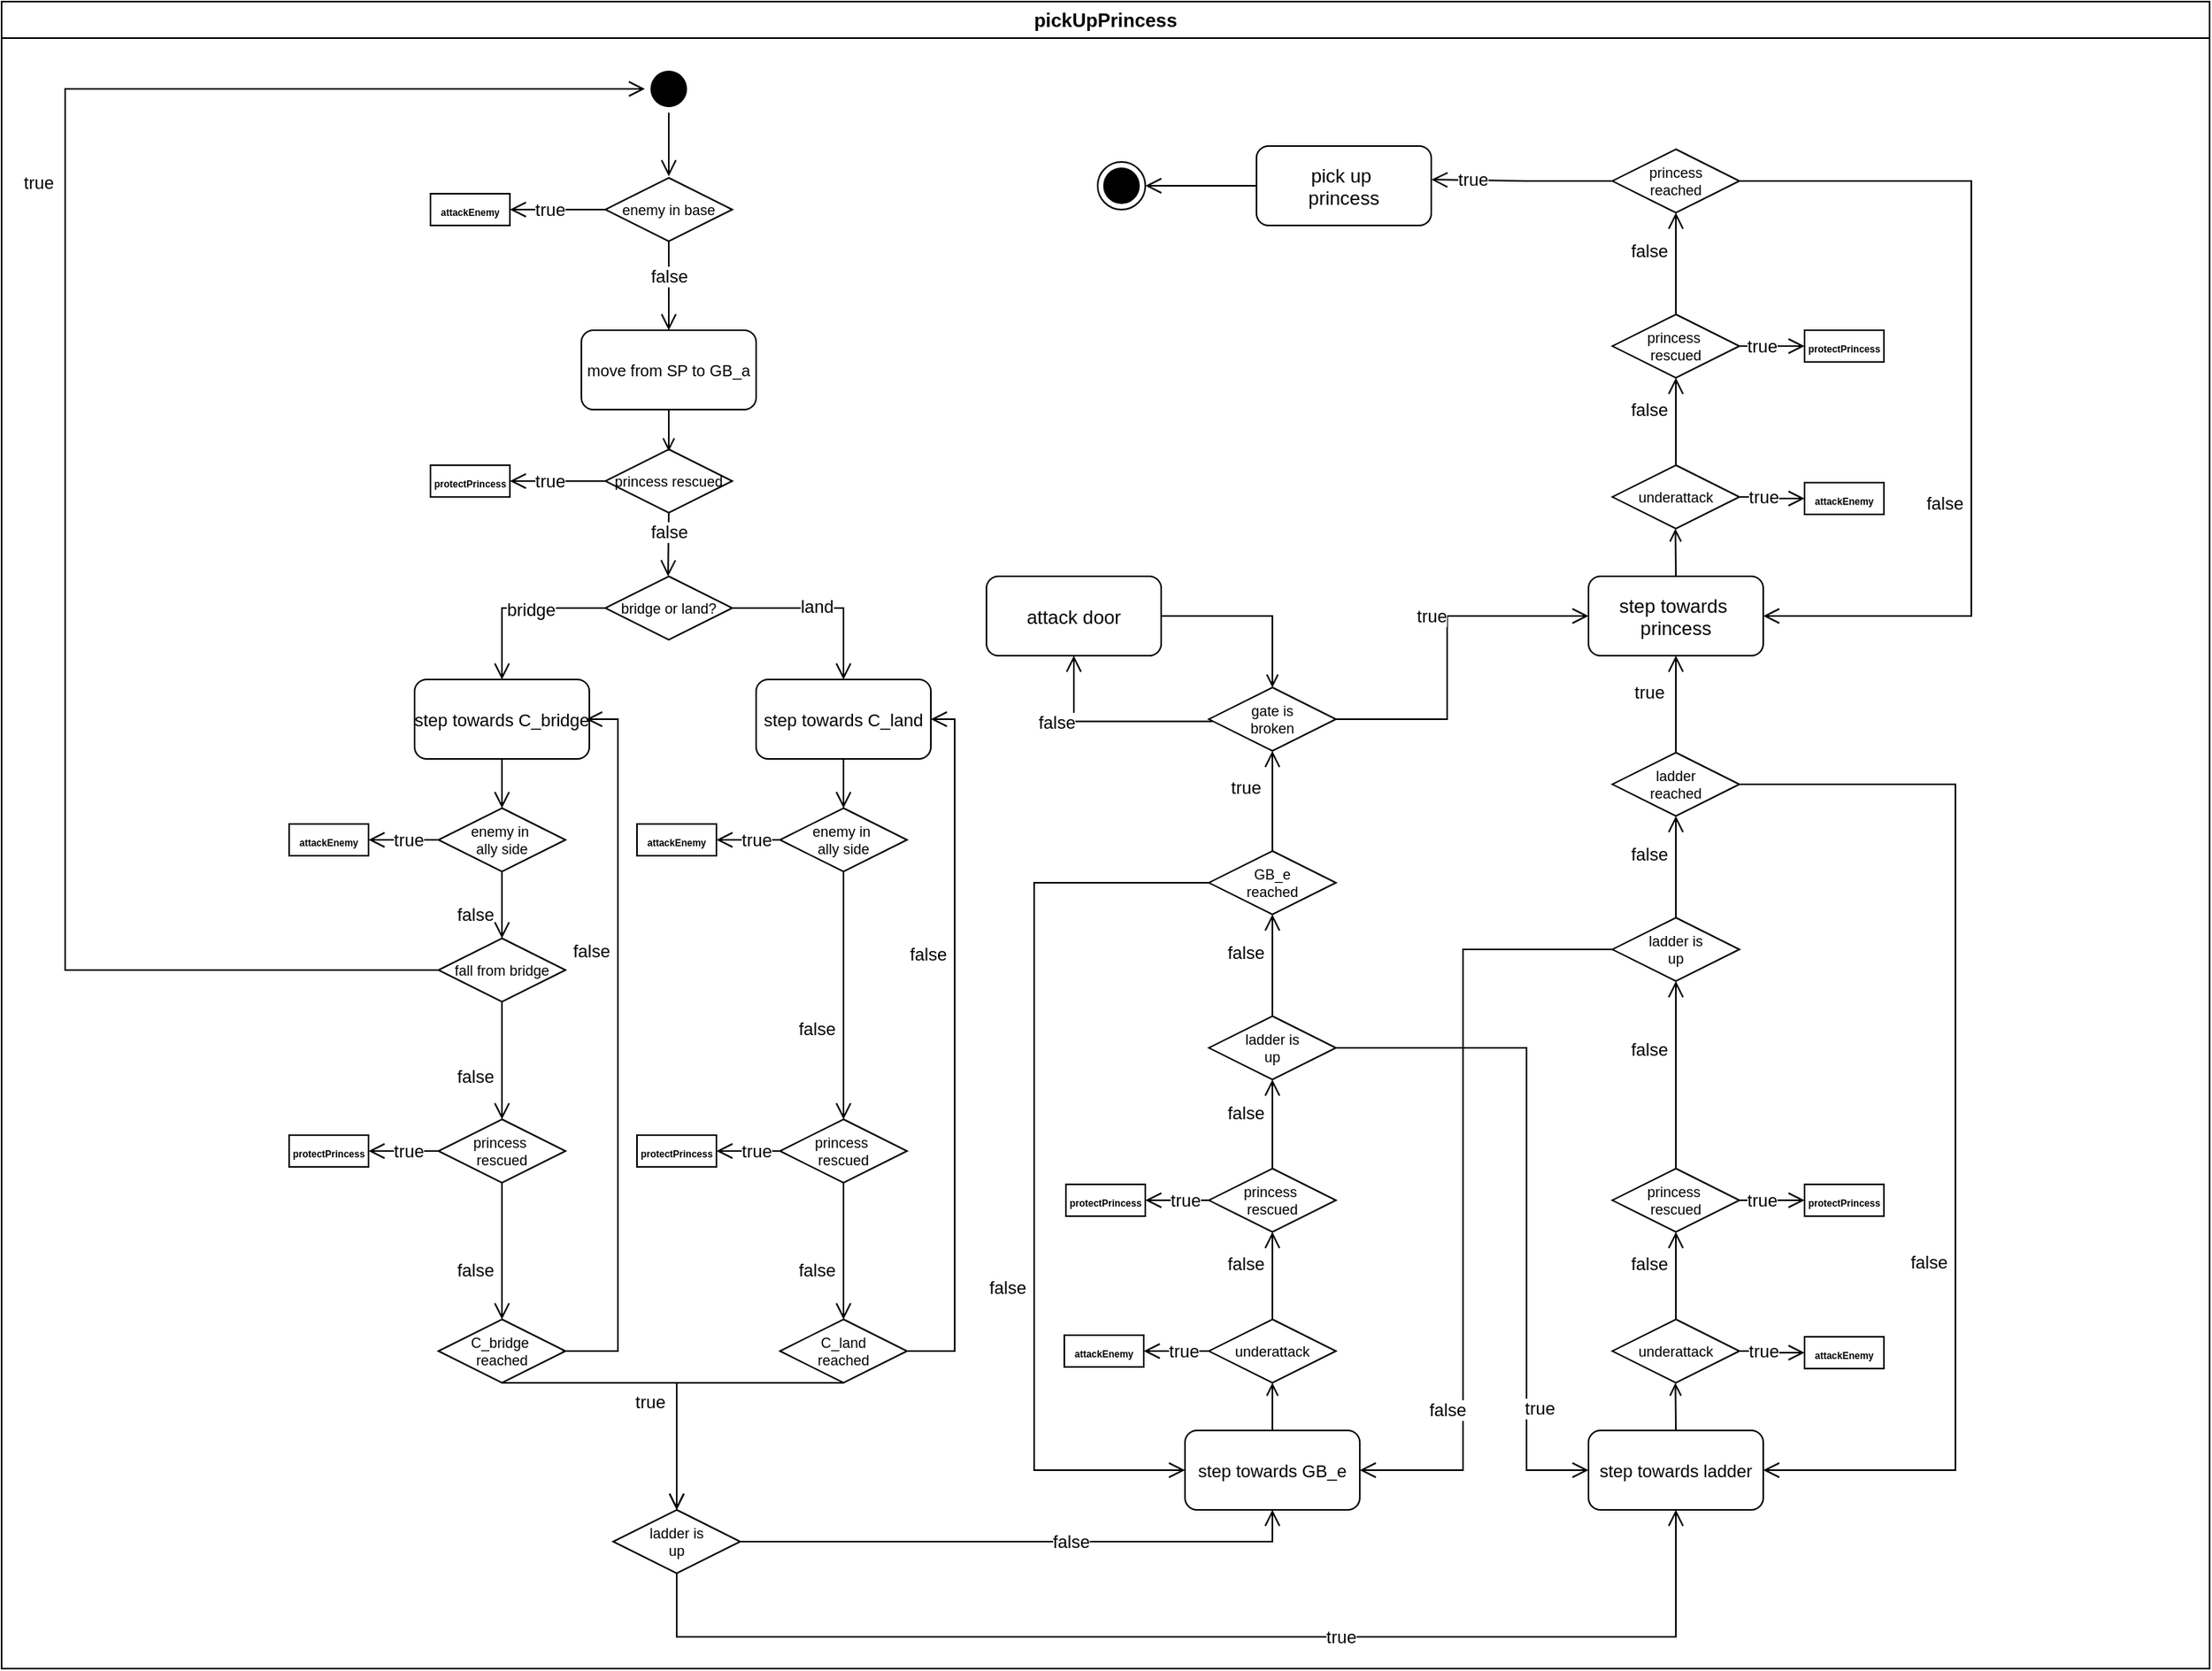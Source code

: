 <mxfile version="26.0.6">
  <diagram name="Page-1" id="e7e014a7-5840-1c2e-5031-d8a46d1fe8dd">
    <mxGraphModel dx="1434" dy="746" grid="1" gridSize="10" guides="1" tooltips="1" connect="1" arrows="1" fold="1" page="1" pageScale="1" pageWidth="1169" pageHeight="826" background="none" math="0" shadow="0">
      <root>
        <mxCell id="0" />
        <mxCell id="1" parent="0" />
        <mxCell id="3" value="pickUpPrincess" style="swimlane;whiteSpace=wrap" parent="1" vertex="1">
          <mxGeometry x="760" y="120" width="1390" height="1050" as="geometry" />
        </mxCell>
        <mxCell id="15" value="move from SP to GB_a" style="fontSize=10;verticalAlign=middle;horizontal=1;rounded=1;" parent="3" vertex="1">
          <mxGeometry x="365" y="207" width="110" height="50" as="geometry" />
        </mxCell>
        <mxCell id="22" value="" style="edgeStyle=elbowEdgeStyle;elbow=horizontal;align=left;verticalAlign=bottom;endArrow=open;endSize=8;exitX=0.5;exitY=1;endFill=1;rounded=0;entryX=0.5;entryY=0;entryDx=0;entryDy=0;exitDx=0;exitDy=0;" parent="3" source="_Sj6H3lR2v7R7_RWuAPX-46" target="15" edge="1">
          <mxGeometry x="-1" relative="1" as="geometry">
            <mxPoint x="420" y="215" as="targetPoint" />
            <Array as="points">
              <mxPoint x="420" y="177" />
            </Array>
            <mxPoint x="300" y="220" as="sourcePoint" />
          </mxGeometry>
        </mxCell>
        <mxCell id="_Sj6H3lR2v7R7_RWuAPX-50" value="false" style="edgeLabel;html=1;align=center;verticalAlign=middle;resizable=0;points=[];" parent="22" vertex="1" connectable="0">
          <mxGeometry x="0.267" relative="1" as="geometry">
            <mxPoint y="-14" as="offset" />
          </mxGeometry>
        </mxCell>
        <mxCell id="_Sj6H3lR2v7R7_RWuAPX-46" value="enemy in base" style="rhombus;fontSize=9;" parent="3" vertex="1">
          <mxGeometry x="380" y="111" width="80" height="40" as="geometry" />
        </mxCell>
        <mxCell id="_Sj6H3lR2v7R7_RWuAPX-51" value="" style="edgeStyle=elbowEdgeStyle;elbow=horizontal;align=left;verticalAlign=bottom;endArrow=open;endSize=8;exitX=0;exitY=0.5;endFill=1;rounded=0;exitDx=0;exitDy=0;entryX=1;entryY=0.5;entryDx=0;entryDy=0;" parent="3" source="_Sj6H3lR2v7R7_RWuAPX-46" target="_Sj6H3lR2v7R7_RWuAPX-160" edge="1">
          <mxGeometry x="-1" relative="1" as="geometry">
            <mxPoint x="229.34" y="131.21" as="targetPoint" />
            <Array as="points">
              <mxPoint x="330" y="130" />
            </Array>
            <mxPoint x="70" y="99" as="sourcePoint" />
          </mxGeometry>
        </mxCell>
        <mxCell id="_Sj6H3lR2v7R7_RWuAPX-52" value="&lt;div&gt;true&lt;/div&gt;" style="edgeLabel;html=1;align=center;verticalAlign=middle;resizable=0;points=[];" parent="_Sj6H3lR2v7R7_RWuAPX-51" vertex="1" connectable="0">
          <mxGeometry x="0.267" relative="1" as="geometry">
            <mxPoint x="3" as="offset" />
          </mxGeometry>
        </mxCell>
        <mxCell id="_Sj6H3lR2v7R7_RWuAPX-54" value="step towards C_bridge" style="rounded=1;fontSize=11;" parent="3" vertex="1">
          <mxGeometry x="260" y="427" width="110" height="50" as="geometry" />
        </mxCell>
        <mxCell id="_Sj6H3lR2v7R7_RWuAPX-55" value="princess rescued" style="rhombus;fontSize=9;" parent="3" vertex="1">
          <mxGeometry x="380" y="282" width="80" height="40" as="geometry" />
        </mxCell>
        <mxCell id="_Sj6H3lR2v7R7_RWuAPX-56" value="bridge or land?" style="rhombus;fontSize=9;" parent="3" vertex="1">
          <mxGeometry x="380" y="362" width="80" height="40" as="geometry" />
        </mxCell>
        <mxCell id="_Sj6H3lR2v7R7_RWuAPX-65" value="" style="edgeStyle=elbowEdgeStyle;elbow=horizontal;align=left;verticalAlign=bottom;endArrow=open;endSize=8;exitX=0.5;exitY=1;endFill=1;rounded=0;exitDx=0;exitDy=0;" parent="3" source="_Sj6H3lR2v7R7_RWuAPX-55" edge="1">
          <mxGeometry x="-1" relative="1" as="geometry">
            <mxPoint x="420" y="362" as="targetPoint" />
            <Array as="points">
              <mxPoint x="419.57" y="354" />
            </Array>
            <mxPoint x="419.57" y="327" as="sourcePoint" />
          </mxGeometry>
        </mxCell>
        <mxCell id="_Sj6H3lR2v7R7_RWuAPX-66" value="false" style="edgeLabel;html=1;align=center;verticalAlign=middle;resizable=0;points=[];" parent="_Sj6H3lR2v7R7_RWuAPX-65" vertex="1" connectable="0">
          <mxGeometry x="0.267" relative="1" as="geometry">
            <mxPoint y="-14" as="offset" />
          </mxGeometry>
        </mxCell>
        <mxCell id="_Sj6H3lR2v7R7_RWuAPX-70" value="" style="ellipse;shape=startState;fillColor=#000000;strokeColor=#000000;" parent="3" vertex="1">
          <mxGeometry x="405" y="40" width="30" height="30" as="geometry" />
        </mxCell>
        <mxCell id="_Sj6H3lR2v7R7_RWuAPX-71" value="" style="edgeStyle=elbowEdgeStyle;elbow=horizontal;verticalAlign=bottom;endArrow=open;endSize=8;endFill=1;rounded=0" parent="3" source="_Sj6H3lR2v7R7_RWuAPX-70" edge="1">
          <mxGeometry x="-70" y="-108" as="geometry">
            <mxPoint x="420" y="110" as="targetPoint" />
          </mxGeometry>
        </mxCell>
        <mxCell id="_Sj6H3lR2v7R7_RWuAPX-73" value="" style="edgeStyle=elbowEdgeStyle;elbow=horizontal;entryX=0.503;entryY=0.03;endArrow=open;endFill=1;rounded=0;entryDx=0;entryDy=0;entryPerimeter=0;" parent="3" target="_Sj6H3lR2v7R7_RWuAPX-55" edge="1">
          <mxGeometry width="100" height="100" relative="1" as="geometry">
            <mxPoint x="420" y="257" as="sourcePoint" />
            <mxPoint x="470" y="301" as="targetPoint" />
            <Array as="points">
              <mxPoint x="420" y="283" />
            </Array>
          </mxGeometry>
        </mxCell>
        <mxCell id="_Sj6H3lR2v7R7_RWuAPX-74" value="step towards C_land" style="rounded=1;fontSize=11;" parent="3" vertex="1">
          <mxGeometry x="475" y="427" width="110" height="50" as="geometry" />
        </mxCell>
        <mxCell id="_Sj6H3lR2v7R7_RWuAPX-75" value="" style="edgeStyle=elbowEdgeStyle;elbow=horizontal;align=left;verticalAlign=bottom;endArrow=open;endSize=8;endFill=1;rounded=0;entryX=0.5;entryY=0;entryDx=0;entryDy=0;exitX=1;exitY=0.5;exitDx=0;exitDy=0;" parent="3" source="_Sj6H3lR2v7R7_RWuAPX-56" target="_Sj6H3lR2v7R7_RWuAPX-74" edge="1">
          <mxGeometry x="-1" relative="1" as="geometry">
            <mxPoint x="565" y="381.5" as="targetPoint" />
            <Array as="points">
              <mxPoint x="530" y="400" />
            </Array>
            <mxPoint x="475" y="381.5" as="sourcePoint" />
          </mxGeometry>
        </mxCell>
        <mxCell id="_Sj6H3lR2v7R7_RWuAPX-76" value="land" style="edgeLabel;html=1;align=center;verticalAlign=middle;resizable=0;points=[];" parent="_Sj6H3lR2v7R7_RWuAPX-75" vertex="1" connectable="0">
          <mxGeometry x="0.267" relative="1" as="geometry">
            <mxPoint x="-17" y="-4" as="offset" />
          </mxGeometry>
        </mxCell>
        <mxCell id="_Sj6H3lR2v7R7_RWuAPX-77" value="" style="edgeStyle=elbowEdgeStyle;elbow=horizontal;align=left;verticalAlign=bottom;endArrow=open;endSize=8;endFill=1;rounded=0;entryX=0.5;entryY=0;entryDx=0;entryDy=0;exitX=0;exitY=0.5;exitDx=0;exitDy=0;" parent="3" source="_Sj6H3lR2v7R7_RWuAPX-56" target="_Sj6H3lR2v7R7_RWuAPX-54" edge="1">
          <mxGeometry x="-1" relative="1" as="geometry">
            <mxPoint x="555" y="437" as="targetPoint" />
            <Array as="points">
              <mxPoint x="315" y="410" />
            </Array>
            <mxPoint x="470" y="392" as="sourcePoint" />
          </mxGeometry>
        </mxCell>
        <mxCell id="_Sj6H3lR2v7R7_RWuAPX-78" value="bridge" style="edgeLabel;html=1;align=center;verticalAlign=middle;resizable=0;points=[];" parent="_Sj6H3lR2v7R7_RWuAPX-77" vertex="1" connectable="0">
          <mxGeometry x="0.267" relative="1" as="geometry">
            <mxPoint x="18" y="-4" as="offset" />
          </mxGeometry>
        </mxCell>
        <mxCell id="_Sj6H3lR2v7R7_RWuAPX-83" value="fall from bridge" style="rhombus;fontSize=9;" parent="3" vertex="1">
          <mxGeometry x="275" y="590" width="80" height="40" as="geometry" />
        </mxCell>
        <mxCell id="_Sj6H3lR2v7R7_RWuAPX-85" value="" style="edgeStyle=elbowEdgeStyle;elbow=horizontal;align=left;verticalAlign=bottom;endArrow=open;endSize=8;endFill=1;rounded=0;exitX=0;exitY=0.5;exitDx=0;exitDy=0;" parent="3" source="_Sj6H3lR2v7R7_RWuAPX-83" target="_Sj6H3lR2v7R7_RWuAPX-70" edge="1">
          <mxGeometry x="-1" relative="1" as="geometry">
            <mxPoint x="320" y="500" as="targetPoint" />
            <Array as="points">
              <mxPoint x="40" y="330" />
            </Array>
            <mxPoint x="230" y="500" as="sourcePoint" />
          </mxGeometry>
        </mxCell>
        <mxCell id="_Sj6H3lR2v7R7_RWuAPX-86" value="&lt;div&gt;true&lt;/div&gt;" style="edgeLabel;html=1;align=center;verticalAlign=middle;resizable=0;points=[];" parent="_Sj6H3lR2v7R7_RWuAPX-85" vertex="1" connectable="0">
          <mxGeometry x="0.267" relative="1" as="geometry">
            <mxPoint x="-17" as="offset" />
          </mxGeometry>
        </mxCell>
        <mxCell id="_Sj6H3lR2v7R7_RWuAPX-91" value="" style="edgeStyle=elbowEdgeStyle;elbow=horizontal;align=left;verticalAlign=bottom;endArrow=open;endSize=8;endFill=1;rounded=0;exitX=0.5;exitY=1;exitDx=0;exitDy=0;entryX=0.5;entryY=0;entryDx=0;entryDy=0;" parent="3" source="_Sj6H3lR2v7R7_RWuAPX-83" target="_Sj6H3lR2v7R7_RWuAPX-141" edge="1">
          <mxGeometry x="-1" relative="1" as="geometry">
            <mxPoint x="345" y="700" as="targetPoint" />
            <Array as="points" />
            <mxPoint x="315" y="530" as="sourcePoint" />
          </mxGeometry>
        </mxCell>
        <mxCell id="_Sj6H3lR2v7R7_RWuAPX-92" value="&lt;div&gt;false&lt;/div&gt;" style="edgeLabel;html=1;align=center;verticalAlign=middle;resizable=0;points=[];" parent="_Sj6H3lR2v7R7_RWuAPX-91" vertex="1" connectable="0">
          <mxGeometry x="0.267" relative="1" as="geometry">
            <mxPoint x="-17" as="offset" />
          </mxGeometry>
        </mxCell>
        <mxCell id="_Sj6H3lR2v7R7_RWuAPX-104" value="" style="edgeStyle=elbowEdgeStyle;elbow=horizontal;verticalAlign=bottom;endArrow=open;endSize=8;endFill=1;rounded=0;entryX=0.5;entryY=0;entryDx=0;entryDy=0;exitX=0.5;exitY=1;exitDx=0;exitDy=0;" parent="3" source="_Sj6H3lR2v7R7_RWuAPX-54" target="_Sj6H3lR2v7R7_RWuAPX-103" edge="1">
          <mxGeometry x="-180" y="-236" as="geometry">
            <mxPoint x="455" y="728" as="targetPoint" />
            <mxPoint x="455" y="605" as="sourcePoint" />
          </mxGeometry>
        </mxCell>
        <mxCell id="_Sj6H3lR2v7R7_RWuAPX-105" value="enemy in &#xa;ally side" style="rhombus;fontSize=9;" parent="3" vertex="1">
          <mxGeometry x="490" y="508" width="80" height="40" as="geometry" />
        </mxCell>
        <mxCell id="_Sj6H3lR2v7R7_RWuAPX-108" value="" style="edgeStyle=elbowEdgeStyle;elbow=horizontal;verticalAlign=bottom;endArrow=open;endSize=8;endFill=1;rounded=0;entryX=0.5;entryY=0;entryDx=0;entryDy=0;exitX=0.5;exitY=1;exitDx=0;exitDy=0;" parent="3" source="_Sj6H3lR2v7R7_RWuAPX-74" target="_Sj6H3lR2v7R7_RWuAPX-105" edge="1">
          <mxGeometry x="-290" y="-364" as="geometry">
            <mxPoint x="514.76" y="508" as="targetPoint" />
            <mxPoint x="514.76" y="477" as="sourcePoint" />
          </mxGeometry>
        </mxCell>
        <mxCell id="_Sj6H3lR2v7R7_RWuAPX-109" value="" style="edgeStyle=elbowEdgeStyle;elbow=horizontal;align=left;verticalAlign=bottom;endArrow=open;endSize=8;endFill=1;rounded=0;exitX=0.5;exitY=1;exitDx=0;exitDy=0;entryX=0.5;entryY=0;entryDx=0;entryDy=0;" parent="3" source="_Sj6H3lR2v7R7_RWuAPX-103" target="_Sj6H3lR2v7R7_RWuAPX-83" edge="1">
          <mxGeometry x="-1" relative="1" as="geometry">
            <mxPoint x="344.58" y="608" as="targetPoint" />
            <Array as="points" />
            <mxPoint x="344.58" y="548" as="sourcePoint" />
          </mxGeometry>
        </mxCell>
        <mxCell id="_Sj6H3lR2v7R7_RWuAPX-110" value="&lt;div&gt;false&lt;/div&gt;" style="edgeLabel;html=1;align=center;verticalAlign=middle;resizable=0;points=[];" parent="_Sj6H3lR2v7R7_RWuAPX-109" vertex="1" connectable="0">
          <mxGeometry x="0.267" relative="1" as="geometry">
            <mxPoint x="-17" as="offset" />
          </mxGeometry>
        </mxCell>
        <mxCell id="_Sj6H3lR2v7R7_RWuAPX-103" value="enemy in &#xa;ally side" style="rhombus;fontSize=9;" parent="3" vertex="1">
          <mxGeometry x="275" y="508" width="80" height="40" as="geometry" />
        </mxCell>
        <mxCell id="_Sj6H3lR2v7R7_RWuAPX-120" value="" style="edgeStyle=elbowEdgeStyle;elbow=horizontal;align=left;verticalAlign=bottom;endArrow=open;endSize=8;endFill=1;rounded=0;exitX=0.5;exitY=1;exitDx=0;exitDy=0;entryX=0.5;entryY=0;entryDx=0;entryDy=0;" parent="3" source="_Sj6H3lR2v7R7_RWuAPX-105" target="_Sj6H3lR2v7R7_RWuAPX-145" edge="1">
          <mxGeometry x="-1" relative="1" as="geometry">
            <mxPoint x="500" y="650" as="targetPoint" />
            <Array as="points" />
            <mxPoint x="500" y="590" as="sourcePoint" />
          </mxGeometry>
        </mxCell>
        <mxCell id="_Sj6H3lR2v7R7_RWuAPX-121" value="&lt;div&gt;false&lt;/div&gt;" style="edgeLabel;html=1;align=center;verticalAlign=middle;resizable=0;points=[];" parent="_Sj6H3lR2v7R7_RWuAPX-120" vertex="1" connectable="0">
          <mxGeometry x="0.267" relative="1" as="geometry">
            <mxPoint x="-17" as="offset" />
          </mxGeometry>
        </mxCell>
        <mxCell id="_Sj6H3lR2v7R7_RWuAPX-128" value="C_bridge &#xa;reached" style="rhombus;fontSize=9;" parent="3" vertex="1">
          <mxGeometry x="275" y="830" width="80" height="40" as="geometry" />
        </mxCell>
        <mxCell id="_Sj6H3lR2v7R7_RWuAPX-132" value="" style="edgeStyle=elbowEdgeStyle;elbow=horizontal;align=left;verticalAlign=bottom;endArrow=open;endSize=8;endFill=1;rounded=0;exitX=0.5;exitY=1;exitDx=0;exitDy=0;entryX=0.5;entryY=0;entryDx=0;entryDy=0;" parent="3" source="_Sj6H3lR2v7R7_RWuAPX-128" target="_Sj6H3lR2v7R7_RWuAPX-190" edge="1">
          <mxGeometry x="-1" relative="1" as="geometry">
            <mxPoint x="425" y="950" as="targetPoint" />
            <Array as="points">
              <mxPoint x="425" y="910" />
            </Array>
            <mxPoint x="344.57" y="1010" as="sourcePoint" />
          </mxGeometry>
        </mxCell>
        <mxCell id="_Sj6H3lR2v7R7_RWuAPX-133" value="true" style="edgeLabel;html=1;align=center;verticalAlign=middle;resizable=0;points=[];" parent="_Sj6H3lR2v7R7_RWuAPX-132" vertex="1" connectable="0">
          <mxGeometry x="0.267" relative="1" as="geometry">
            <mxPoint x="-17" as="offset" />
          </mxGeometry>
        </mxCell>
        <mxCell id="_Sj6H3lR2v7R7_RWuAPX-134" value="" style="edgeStyle=elbowEdgeStyle;elbow=horizontal;align=left;verticalAlign=bottom;endArrow=open;endSize=8;endFill=1;rounded=0;exitX=1;exitY=0.5;exitDx=0;exitDy=0;entryX=1;entryY=0.5;entryDx=0;entryDy=0;" parent="3" edge="1">
          <mxGeometry x="-1" relative="1" as="geometry">
            <mxPoint x="368" y="452" as="targetPoint" />
            <Array as="points">
              <mxPoint x="388" y="650" />
            </Array>
            <mxPoint x="353" y="850" as="sourcePoint" />
          </mxGeometry>
        </mxCell>
        <mxCell id="_Sj6H3lR2v7R7_RWuAPX-135" value="&lt;div&gt;false&lt;/div&gt;" style="edgeLabel;html=1;align=center;verticalAlign=middle;resizable=0;points=[];" parent="_Sj6H3lR2v7R7_RWuAPX-134" vertex="1" connectable="0">
          <mxGeometry x="0.267" relative="1" as="geometry">
            <mxPoint x="-17" as="offset" />
          </mxGeometry>
        </mxCell>
        <mxCell id="_Sj6H3lR2v7R7_RWuAPX-136" value="C_land&#xa;reached" style="rhombus;fontSize=9;" parent="3" vertex="1">
          <mxGeometry x="490" y="830" width="80" height="40" as="geometry" />
        </mxCell>
        <mxCell id="_Sj6H3lR2v7R7_RWuAPX-137" value="" style="edgeStyle=elbowEdgeStyle;elbow=horizontal;align=left;verticalAlign=bottom;endArrow=open;endSize=8;endFill=1;rounded=0;exitX=1;exitY=0.5;exitDx=0;exitDy=0;entryX=1;entryY=0.5;entryDx=0;entryDy=0;" parent="3" source="_Sj6H3lR2v7R7_RWuAPX-136" target="_Sj6H3lR2v7R7_RWuAPX-74" edge="1">
          <mxGeometry x="-1" relative="1" as="geometry">
            <mxPoint x="605" y="450" as="targetPoint" />
            <Array as="points">
              <mxPoint x="600" y="590" />
            </Array>
            <mxPoint x="590" y="718" as="sourcePoint" />
          </mxGeometry>
        </mxCell>
        <mxCell id="_Sj6H3lR2v7R7_RWuAPX-138" value="&lt;div&gt;false&lt;/div&gt;" style="edgeLabel;html=1;align=center;verticalAlign=middle;resizable=0;points=[];" parent="_Sj6H3lR2v7R7_RWuAPX-137" vertex="1" connectable="0">
          <mxGeometry x="0.267" relative="1" as="geometry">
            <mxPoint x="-17" as="offset" />
          </mxGeometry>
        </mxCell>
        <mxCell id="_Sj6H3lR2v7R7_RWuAPX-139" value="" style="edgeStyle=elbowEdgeStyle;elbow=horizontal;align=left;verticalAlign=bottom;endArrow=open;endSize=8;endFill=1;rounded=0;exitX=0.5;exitY=1;exitDx=0;exitDy=0;entryX=0.5;entryY=0;entryDx=0;entryDy=0;" parent="3" source="_Sj6H3lR2v7R7_RWuAPX-136" target="_Sj6H3lR2v7R7_RWuAPX-190" edge="1">
          <mxGeometry x="-1" relative="1" as="geometry">
            <mxPoint x="425" y="950" as="targetPoint" />
            <Array as="points">
              <mxPoint x="425" y="910" />
            </Array>
            <mxPoint x="500.33" y="1030" as="sourcePoint" />
          </mxGeometry>
        </mxCell>
        <mxCell id="_Sj6H3lR2v7R7_RWuAPX-140" value="true" style="edgeLabel;html=1;align=center;verticalAlign=middle;resizable=0;points=[];" parent="_Sj6H3lR2v7R7_RWuAPX-139" vertex="1" connectable="0">
          <mxGeometry x="0.267" relative="1" as="geometry">
            <mxPoint x="-17" as="offset" />
          </mxGeometry>
        </mxCell>
        <mxCell id="_Sj6H3lR2v7R7_RWuAPX-141" value="princess &#xa;rescued" style="rhombus;fontSize=9;" parent="3" vertex="1">
          <mxGeometry x="275" y="704" width="80" height="40" as="geometry" />
        </mxCell>
        <mxCell id="_Sj6H3lR2v7R7_RWuAPX-145" value="princess &#xa;rescued" style="rhombus;fontSize=9;" parent="3" vertex="1">
          <mxGeometry x="490" y="704" width="80" height="40" as="geometry" />
        </mxCell>
        <mxCell id="_Sj6H3lR2v7R7_RWuAPX-151" value="" style="edgeStyle=elbowEdgeStyle;elbow=horizontal;align=left;verticalAlign=bottom;endArrow=open;endSize=8;endFill=1;rounded=0;exitX=0.5;exitY=1;exitDx=0;exitDy=0;entryX=0.5;entryY=0;entryDx=0;entryDy=0;" parent="3" source="_Sj6H3lR2v7R7_RWuAPX-141" target="_Sj6H3lR2v7R7_RWuAPX-128" edge="1">
          <mxGeometry x="-1" relative="1" as="geometry">
            <mxPoint x="344.75" y="830" as="targetPoint" />
            <Array as="points" />
            <mxPoint x="344.75" y="744" as="sourcePoint" />
          </mxGeometry>
        </mxCell>
        <mxCell id="_Sj6H3lR2v7R7_RWuAPX-152" value="false" style="edgeLabel;html=1;align=center;verticalAlign=middle;resizable=0;points=[];" parent="_Sj6H3lR2v7R7_RWuAPX-151" vertex="1" connectable="0">
          <mxGeometry x="0.267" relative="1" as="geometry">
            <mxPoint x="-17" as="offset" />
          </mxGeometry>
        </mxCell>
        <mxCell id="_Sj6H3lR2v7R7_RWuAPX-153" value="" style="edgeStyle=elbowEdgeStyle;elbow=horizontal;align=left;verticalAlign=bottom;endArrow=open;endSize=8;endFill=1;rounded=0;exitX=0.5;exitY=1;exitDx=0;exitDy=0;entryX=0.5;entryY=0;entryDx=0;entryDy=0;" parent="3" source="_Sj6H3lR2v7R7_RWuAPX-145" target="_Sj6H3lR2v7R7_RWuAPX-136" edge="1">
          <mxGeometry x="-1" relative="1" as="geometry">
            <mxPoint x="515" y="840" as="targetPoint" />
            <Array as="points" />
            <mxPoint x="480.32" y="870" as="sourcePoint" />
          </mxGeometry>
        </mxCell>
        <mxCell id="_Sj6H3lR2v7R7_RWuAPX-154" value="false" style="edgeLabel;html=1;align=center;verticalAlign=middle;resizable=0;points=[];" parent="_Sj6H3lR2v7R7_RWuAPX-153" vertex="1" connectable="0">
          <mxGeometry x="0.267" relative="1" as="geometry">
            <mxPoint x="-17" as="offset" />
          </mxGeometry>
        </mxCell>
        <mxCell id="_Sj6H3lR2v7R7_RWuAPX-160" value="&lt;div align=&quot;center&quot;&gt;&lt;font style=&quot;font-size: 6px;&quot;&gt;&lt;b&gt;&lt;font style=&quot;line-height: 100%;&quot;&gt;attackEnemy&lt;/font&gt;&lt;/b&gt;&lt;/font&gt;&lt;/div&gt;" style="rounded=0;whiteSpace=wrap;html=1;align=center;" parent="3" vertex="1">
          <mxGeometry x="270" y="121" width="50" height="20" as="geometry" />
        </mxCell>
        <mxCell id="_Sj6H3lR2v7R7_RWuAPX-163" value="&lt;font style=&quot;font-size: 6px;&quot;&gt;&lt;b&gt;protectPrincess&lt;/b&gt;&lt;/font&gt;" style="rounded=0;whiteSpace=wrap;html=1;align=center;" parent="3" vertex="1">
          <mxGeometry x="270" y="292" width="50" height="20" as="geometry" />
        </mxCell>
        <mxCell id="_Sj6H3lR2v7R7_RWuAPX-161" value="" style="edgeStyle=elbowEdgeStyle;elbow=horizontal;align=left;verticalAlign=bottom;endArrow=open;endSize=8;endFill=1;rounded=0;entryX=1;entryY=0.5;entryDx=0;entryDy=0;exitX=0;exitY=0.5;exitDx=0;exitDy=0;" parent="3" source="_Sj6H3lR2v7R7_RWuAPX-55" target="_Sj6H3lR2v7R7_RWuAPX-163" edge="1">
          <mxGeometry x="-1" relative="1" as="geometry">
            <mxPoint x="239.34" y="141.21" as="targetPoint" />
            <Array as="points">
              <mxPoint x="360" y="290" />
            </Array>
            <mxPoint x="380" y="300" as="sourcePoint" />
          </mxGeometry>
        </mxCell>
        <mxCell id="_Sj6H3lR2v7R7_RWuAPX-162" value="&lt;div&gt;true&lt;/div&gt;" style="edgeLabel;html=1;align=center;verticalAlign=middle;resizable=0;points=[];" parent="_Sj6H3lR2v7R7_RWuAPX-161" vertex="1" connectable="0">
          <mxGeometry x="0.267" relative="1" as="geometry">
            <mxPoint x="3" as="offset" />
          </mxGeometry>
        </mxCell>
        <mxCell id="_Sj6H3lR2v7R7_RWuAPX-168" value="" style="edgeStyle=elbowEdgeStyle;elbow=horizontal;align=left;verticalAlign=bottom;endArrow=open;endSize=8;endFill=1;rounded=0;exitX=0;exitY=0.5;exitDx=0;exitDy=0;entryX=1;entryY=0.5;entryDx=0;entryDy=0;" parent="3" source="_Sj6H3lR2v7R7_RWuAPX-141" target="_Sj6H3lR2v7R7_RWuAPX-170" edge="1">
          <mxGeometry x="-1" relative="1" as="geometry">
            <mxPoint x="261" y="724" as="targetPoint" />
            <Array as="points" />
            <mxPoint x="306" y="724" as="sourcePoint" />
          </mxGeometry>
        </mxCell>
        <mxCell id="_Sj6H3lR2v7R7_RWuAPX-169" value="true" style="edgeLabel;html=1;align=center;verticalAlign=middle;resizable=0;points=[];" parent="_Sj6H3lR2v7R7_RWuAPX-168" vertex="1" connectable="0">
          <mxGeometry x="0.267" relative="1" as="geometry">
            <mxPoint x="9" as="offset" />
          </mxGeometry>
        </mxCell>
        <mxCell id="_Sj6H3lR2v7R7_RWuAPX-170" value="&lt;font style=&quot;font-size: 6px;&quot;&gt;&lt;b&gt;protectPrincess&lt;/b&gt;&lt;/font&gt;" style="rounded=0;whiteSpace=wrap;html=1;align=center;" parent="3" vertex="1">
          <mxGeometry x="181" y="714" width="50" height="20" as="geometry" />
        </mxCell>
        <mxCell id="_Sj6H3lR2v7R7_RWuAPX-173" value="" style="edgeStyle=elbowEdgeStyle;elbow=horizontal;align=left;verticalAlign=bottom;endArrow=open;endSize=8;endFill=1;rounded=0;exitX=0;exitY=0.5;exitDx=0;exitDy=0;entryX=1;entryY=0.5;entryDx=0;entryDy=0;" parent="3" source="_Sj6H3lR2v7R7_RWuAPX-103" target="_Sj6H3lR2v7R7_RWuAPX-175" edge="1">
          <mxGeometry x="-1" relative="1" as="geometry">
            <mxPoint x="261" y="528" as="targetPoint" />
            <Array as="points" />
            <mxPoint x="306" y="528" as="sourcePoint" />
          </mxGeometry>
        </mxCell>
        <mxCell id="_Sj6H3lR2v7R7_RWuAPX-174" value="true" style="edgeLabel;html=1;align=center;verticalAlign=middle;resizable=0;points=[];" parent="_Sj6H3lR2v7R7_RWuAPX-173" vertex="1" connectable="0">
          <mxGeometry x="0.267" relative="1" as="geometry">
            <mxPoint x="9" as="offset" />
          </mxGeometry>
        </mxCell>
        <mxCell id="_Sj6H3lR2v7R7_RWuAPX-175" value="&lt;font style=&quot;font-size: 6px;&quot;&gt;&lt;b&gt;attackEnemy&lt;/b&gt;&lt;/font&gt;" style="rounded=0;whiteSpace=wrap;html=1;align=center;" parent="3" vertex="1">
          <mxGeometry x="181" y="518" width="50" height="20" as="geometry" />
        </mxCell>
        <mxCell id="_Sj6H3lR2v7R7_RWuAPX-176" value="" style="edgeStyle=elbowEdgeStyle;elbow=horizontal;align=left;verticalAlign=bottom;endArrow=open;endSize=8;endFill=1;rounded=0;exitX=0;exitY=0.5;exitDx=0;exitDy=0;entryX=1;entryY=0.5;entryDx=0;entryDy=0;" parent="3" source="_Sj6H3lR2v7R7_RWuAPX-145" target="_Sj6H3lR2v7R7_RWuAPX-178" edge="1">
          <mxGeometry x="-1" relative="1" as="geometry">
            <mxPoint x="480" y="724" as="targetPoint" />
            <Array as="points" />
            <mxPoint x="525" y="724" as="sourcePoint" />
          </mxGeometry>
        </mxCell>
        <mxCell id="_Sj6H3lR2v7R7_RWuAPX-177" value="true" style="edgeLabel;html=1;align=center;verticalAlign=middle;resizable=0;points=[];" parent="_Sj6H3lR2v7R7_RWuAPX-176" vertex="1" connectable="0">
          <mxGeometry x="0.267" relative="1" as="geometry">
            <mxPoint x="10" as="offset" />
          </mxGeometry>
        </mxCell>
        <mxCell id="_Sj6H3lR2v7R7_RWuAPX-178" value="&lt;font style=&quot;font-size: 6px;&quot;&gt;&lt;b&gt;protectPrincess&lt;/b&gt;&lt;/font&gt;" style="rounded=0;whiteSpace=wrap;html=1;align=center;" parent="3" vertex="1">
          <mxGeometry x="400" y="714" width="50" height="20" as="geometry" />
        </mxCell>
        <mxCell id="_Sj6H3lR2v7R7_RWuAPX-179" value="" style="edgeStyle=elbowEdgeStyle;elbow=horizontal;align=left;verticalAlign=bottom;endArrow=open;endSize=8;endFill=1;rounded=0;exitX=0;exitY=0.5;exitDx=0;exitDy=0;entryX=1;entryY=0.5;entryDx=0;entryDy=0;" parent="3" source="_Sj6H3lR2v7R7_RWuAPX-105" target="_Sj6H3lR2v7R7_RWuAPX-181" edge="1">
          <mxGeometry x="-1" relative="1" as="geometry">
            <mxPoint x="480" y="528" as="targetPoint" />
            <Array as="points" />
            <mxPoint x="525" y="528" as="sourcePoint" />
          </mxGeometry>
        </mxCell>
        <mxCell id="_Sj6H3lR2v7R7_RWuAPX-180" value="true" style="edgeLabel;html=1;align=center;verticalAlign=middle;resizable=0;points=[];" parent="_Sj6H3lR2v7R7_RWuAPX-179" vertex="1" connectable="0">
          <mxGeometry x="0.267" relative="1" as="geometry">
            <mxPoint x="10" as="offset" />
          </mxGeometry>
        </mxCell>
        <mxCell id="_Sj6H3lR2v7R7_RWuAPX-181" value="&lt;font style=&quot;font-size: 6px;&quot;&gt;&lt;b&gt;attackEnemy&lt;/b&gt;&lt;/font&gt;" style="rounded=0;whiteSpace=wrap;html=1;align=center;" parent="3" vertex="1">
          <mxGeometry x="400" y="518" width="50" height="20" as="geometry" />
        </mxCell>
        <mxCell id="_Sj6H3lR2v7R7_RWuAPX-190" value="&#xa;ladder is&#xa;up&#xa;" style="rhombus;fontSize=9;" parent="3" vertex="1">
          <mxGeometry x="385" y="950" width="80" height="40" as="geometry" />
        </mxCell>
        <mxCell id="_Sj6H3lR2v7R7_RWuAPX-192" value="step towards ladder" style="rounded=1;fontSize=11;" parent="3" vertex="1">
          <mxGeometry x="999" y="900" width="110" height="50" as="geometry" />
        </mxCell>
        <mxCell id="_Sj6H3lR2v7R7_RWuAPX-193" value="" style="edgeStyle=elbowEdgeStyle;elbow=horizontal;align=left;verticalAlign=bottom;endArrow=open;endSize=8;endFill=1;rounded=0;entryX=0.5;entryY=1;entryDx=0;entryDy=0;exitX=0.5;exitY=1;exitDx=0;exitDy=0;" parent="3" source="_Sj6H3lR2v7R7_RWuAPX-190" target="_Sj6H3lR2v7R7_RWuAPX-192" edge="1">
          <mxGeometry x="-1" relative="1" as="geometry">
            <mxPoint x="424.5" y="1164" as="targetPoint" />
            <Array as="points">
              <mxPoint x="630" y="1030" />
            </Array>
            <mxPoint x="425" y="1060" as="sourcePoint" />
          </mxGeometry>
        </mxCell>
        <mxCell id="_Sj6H3lR2v7R7_RWuAPX-194" value="true" style="edgeLabel;html=1;align=center;verticalAlign=middle;resizable=0;points=[];" parent="_Sj6H3lR2v7R7_RWuAPX-193" vertex="1" connectable="0">
          <mxGeometry x="0.267" relative="1" as="geometry">
            <mxPoint x="-17" as="offset" />
          </mxGeometry>
        </mxCell>
        <mxCell id="_Sj6H3lR2v7R7_RWuAPX-198" value="step towards GB_e" style="rounded=1;fontSize=11;" parent="3" vertex="1">
          <mxGeometry x="745" y="900" width="110" height="50" as="geometry" />
        </mxCell>
        <mxCell id="_Sj6H3lR2v7R7_RWuAPX-199" value="" style="edgeStyle=elbowEdgeStyle;elbow=horizontal;align=left;verticalAlign=bottom;endArrow=open;endSize=8;endFill=1;rounded=0;entryX=0.5;entryY=1;entryDx=0;entryDy=0;exitX=1;exitY=0.5;exitDx=0;exitDy=0;" parent="3" source="_Sj6H3lR2v7R7_RWuAPX-190" target="_Sj6H3lR2v7R7_RWuAPX-198" edge="1">
          <mxGeometry x="-1" relative="1" as="geometry">
            <mxPoint x="895" y="950" as="targetPoint" />
            <Array as="points">
              <mxPoint x="800" y="970" />
            </Array>
            <mxPoint x="435" y="1000" as="sourcePoint" />
          </mxGeometry>
        </mxCell>
        <mxCell id="_Sj6H3lR2v7R7_RWuAPX-200" value="false" style="edgeLabel;html=1;align=center;verticalAlign=middle;resizable=0;points=[];" parent="_Sj6H3lR2v7R7_RWuAPX-199" vertex="1" connectable="0">
          <mxGeometry x="0.267" relative="1" as="geometry">
            <mxPoint x="-17" as="offset" />
          </mxGeometry>
        </mxCell>
        <mxCell id="_Sj6H3lR2v7R7_RWuAPX-201" value="&#xa;ladder is&#xa;up&#xa;" style="rhombus;fontSize=9;" parent="3" vertex="1">
          <mxGeometry x="760" y="639" width="80" height="40" as="geometry" />
        </mxCell>
        <mxCell id="_Sj6H3lR2v7R7_RWuAPX-209" value="princess &#xa;rescued" style="rhombus;fontSize=9;" parent="3" vertex="1">
          <mxGeometry x="760" y="735" width="80" height="40" as="geometry" />
        </mxCell>
        <mxCell id="_Sj6H3lR2v7R7_RWuAPX-210" value="" style="edgeStyle=elbowEdgeStyle;elbow=horizontal;align=left;verticalAlign=bottom;endArrow=open;endSize=8;endFill=1;rounded=0;exitX=0;exitY=0.5;exitDx=0;exitDy=0;entryX=1;entryY=0.5;entryDx=0;entryDy=0;" parent="3" source="_Sj6H3lR2v7R7_RWuAPX-209" target="_Sj6H3lR2v7R7_RWuAPX-212" edge="1">
          <mxGeometry x="-1" relative="1" as="geometry">
            <mxPoint x="719" y="754.43" as="targetPoint" />
            <Array as="points" />
            <mxPoint x="759" y="754.43" as="sourcePoint" />
          </mxGeometry>
        </mxCell>
        <mxCell id="_Sj6H3lR2v7R7_RWuAPX-211" value="true" style="edgeLabel;html=1;align=center;verticalAlign=middle;resizable=0;points=[];" parent="_Sj6H3lR2v7R7_RWuAPX-210" vertex="1" connectable="0">
          <mxGeometry x="0.267" relative="1" as="geometry">
            <mxPoint x="10" as="offset" />
          </mxGeometry>
        </mxCell>
        <mxCell id="_Sj6H3lR2v7R7_RWuAPX-212" value="&lt;font style=&quot;font-size: 6px;&quot;&gt;&lt;b&gt;protectPrincess&lt;/b&gt;&lt;/font&gt;" style="rounded=0;whiteSpace=wrap;html=1;align=center;" parent="3" vertex="1">
          <mxGeometry x="670" y="745" width="50" height="20" as="geometry" />
        </mxCell>
        <mxCell id="_Sj6H3lR2v7R7_RWuAPX-213" value="" style="edgeStyle=elbowEdgeStyle;elbow=horizontal;entryX=0.5;entryY=1;endArrow=open;endFill=1;rounded=0;entryDx=0;entryDy=0;exitX=0.5;exitY=0;exitDx=0;exitDy=0;" parent="3" source="_Sj6H3lR2v7R7_RWuAPX-198" target="_Sj6H3lR2v7R7_RWuAPX-270" edge="1">
          <mxGeometry width="100" height="100" relative="1" as="geometry">
            <mxPoint x="800" y="835" as="sourcePoint" />
            <mxPoint x="800" y="785" as="targetPoint" />
            <Array as="points">
              <mxPoint x="800" y="880" />
            </Array>
          </mxGeometry>
        </mxCell>
        <mxCell id="_Sj6H3lR2v7R7_RWuAPX-214" value="" style="edgeStyle=elbowEdgeStyle;elbow=horizontal;align=left;verticalAlign=bottom;endArrow=open;endSize=8;endFill=1;rounded=0;exitX=0.5;exitY=0;exitDx=0;exitDy=0;entryX=0.5;entryY=1;entryDx=0;entryDy=0;" parent="3" source="_Sj6H3lR2v7R7_RWuAPX-209" target="_Sj6H3lR2v7R7_RWuAPX-201" edge="1">
          <mxGeometry x="-1" relative="1" as="geometry">
            <mxPoint x="605" y="850" as="targetPoint" />
            <Array as="points" />
            <mxPoint x="605" y="764" as="sourcePoint" />
          </mxGeometry>
        </mxCell>
        <mxCell id="_Sj6H3lR2v7R7_RWuAPX-215" value="false" style="edgeLabel;html=1;align=center;verticalAlign=middle;resizable=0;points=[];" parent="_Sj6H3lR2v7R7_RWuAPX-214" vertex="1" connectable="0">
          <mxGeometry x="0.267" relative="1" as="geometry">
            <mxPoint x="-17" as="offset" />
          </mxGeometry>
        </mxCell>
        <mxCell id="_Sj6H3lR2v7R7_RWuAPX-216" value="" style="edgeStyle=elbowEdgeStyle;elbow=horizontal;align=left;verticalAlign=bottom;endArrow=open;endSize=8;endFill=1;rounded=0;exitX=1;exitY=0.5;exitDx=0;exitDy=0;entryX=0;entryY=0.5;entryDx=0;entryDy=0;" parent="3" source="_Sj6H3lR2v7R7_RWuAPX-201" target="_Sj6H3lR2v7R7_RWuAPX-192" edge="1">
          <mxGeometry x="-1" relative="1" as="geometry">
            <mxPoint x="999" y="860" as="targetPoint" />
            <Array as="points">
              <mxPoint x="960" y="765" />
            </Array>
            <mxPoint x="895" y="641" as="sourcePoint" />
          </mxGeometry>
        </mxCell>
        <mxCell id="_Sj6H3lR2v7R7_RWuAPX-217" value="true" style="edgeLabel;html=1;align=center;verticalAlign=middle;resizable=0;points=[];" parent="_Sj6H3lR2v7R7_RWuAPX-216" vertex="1" connectable="0">
          <mxGeometry x="0.267" relative="1" as="geometry">
            <mxPoint x="8" y="78" as="offset" />
          </mxGeometry>
        </mxCell>
        <mxCell id="_Sj6H3lR2v7R7_RWuAPX-218" value="GB_e&#xa;reached" style="rhombus;fontSize=9;" parent="3" vertex="1">
          <mxGeometry x="760" y="535" width="80" height="40" as="geometry" />
        </mxCell>
        <mxCell id="_Sj6H3lR2v7R7_RWuAPX-226" value="ladder&#xa;reached" style="rhombus;fontSize=9;" parent="3" vertex="1">
          <mxGeometry x="1014" y="473" width="80" height="40" as="geometry" />
        </mxCell>
        <mxCell id="_Sj6H3lR2v7R7_RWuAPX-228" value="" style="edgeStyle=elbowEdgeStyle;elbow=horizontal;align=left;verticalAlign=bottom;endArrow=open;endSize=8;endFill=1;rounded=0;entryX=0.5;entryY=1;entryDx=0;entryDy=0;exitX=0.5;exitY=0;exitDx=0;exitDy=0;" parent="3" source="_Sj6H3lR2v7R7_RWuAPX-201" target="_Sj6H3lR2v7R7_RWuAPX-218" edge="1">
          <mxGeometry x="-1" relative="1" as="geometry">
            <mxPoint x="811" y="752" as="targetPoint" />
            <Array as="points" />
            <mxPoint x="770" y="680" as="sourcePoint" />
          </mxGeometry>
        </mxCell>
        <mxCell id="_Sj6H3lR2v7R7_RWuAPX-229" value="false" style="edgeLabel;html=1;align=center;verticalAlign=middle;resizable=0;points=[];" parent="_Sj6H3lR2v7R7_RWuAPX-228" vertex="1" connectable="0">
          <mxGeometry x="0.267" relative="1" as="geometry">
            <mxPoint x="-17" as="offset" />
          </mxGeometry>
        </mxCell>
        <mxCell id="_Sj6H3lR2v7R7_RWuAPX-236" value="princess &#xa;rescued" style="rhombus;fontSize=9;" parent="3" vertex="1">
          <mxGeometry x="1014" y="735" width="80" height="40" as="geometry" />
        </mxCell>
        <mxCell id="_Sj6H3lR2v7R7_RWuAPX-240" value="" style="edgeStyle=elbowEdgeStyle;elbow=horizontal;align=left;verticalAlign=bottom;endArrow=open;endSize=8;endFill=1;rounded=0;exitX=0.5;exitY=0;exitDx=0;exitDy=0;entryX=0.5;entryY=1;entryDx=0;entryDy=0;" parent="3" source="_Sj6H3lR2v7R7_RWuAPX-236" target="_Sj6H3lR2v7R7_RWuAPX-244" edge="1">
          <mxGeometry x="-1" relative="1" as="geometry">
            <mxPoint x="951" y="742" as="targetPoint" />
            <Array as="points" />
            <mxPoint x="755" y="764" as="sourcePoint" />
          </mxGeometry>
        </mxCell>
        <mxCell id="_Sj6H3lR2v7R7_RWuAPX-241" value="false" style="edgeLabel;html=1;align=center;verticalAlign=middle;resizable=0;points=[];" parent="_Sj6H3lR2v7R7_RWuAPX-240" vertex="1" connectable="0">
          <mxGeometry x="0.267" relative="1" as="geometry">
            <mxPoint x="-17" as="offset" />
          </mxGeometry>
        </mxCell>
        <mxCell id="_Sj6H3lR2v7R7_RWuAPX-242" value="" style="edgeStyle=elbowEdgeStyle;elbow=horizontal;align=left;verticalAlign=bottom;endArrow=open;endSize=8;endFill=1;rounded=0;entryX=0.5;entryY=1;entryDx=0;entryDy=0;exitX=0.5;exitY=0;exitDx=0;exitDy=0;" parent="3" source="_Sj6H3lR2v7R7_RWuAPX-244" target="_Sj6H3lR2v7R7_RWuAPX-226" edge="1">
          <mxGeometry x="-1" relative="1" as="geometry">
            <mxPoint x="949.58" y="640" as="targetPoint" />
            <Array as="points" />
            <mxPoint x="949.58" y="704" as="sourcePoint" />
          </mxGeometry>
        </mxCell>
        <mxCell id="_Sj6H3lR2v7R7_RWuAPX-243" value="false" style="edgeLabel;html=1;align=center;verticalAlign=middle;resizable=0;points=[];" parent="_Sj6H3lR2v7R7_RWuAPX-242" vertex="1" connectable="0">
          <mxGeometry x="0.267" relative="1" as="geometry">
            <mxPoint x="-17" as="offset" />
          </mxGeometry>
        </mxCell>
        <mxCell id="_Sj6H3lR2v7R7_RWuAPX-244" value="&#xa;ladder is&#xa;up&#xa;" style="rhombus;fontSize=9;" parent="3" vertex="1">
          <mxGeometry x="1014" y="577" width="80" height="40" as="geometry" />
        </mxCell>
        <mxCell id="_Sj6H3lR2v7R7_RWuAPX-247" value="" style="edgeStyle=elbowEdgeStyle;elbow=horizontal;align=left;verticalAlign=bottom;endArrow=none;endSize=6;endFill=0;rounded=0;exitX=0;exitY=0.5;exitDx=0;exitDy=0;entryX=1;entryY=0.5;entryDx=0;entryDy=0;startArrow=open;startFill=0;startSize=8;" parent="3" source="_Sj6H3lR2v7R7_RWuAPX-249" target="_Sj6H3lR2v7R7_RWuAPX-236" edge="1">
          <mxGeometry x="-1" relative="1" as="geometry">
            <mxPoint x="1094" y="754.83" as="targetPoint" />
            <Array as="points" />
            <mxPoint x="1134" y="754.83" as="sourcePoint" />
          </mxGeometry>
        </mxCell>
        <mxCell id="_Sj6H3lR2v7R7_RWuAPX-248" value="true" style="edgeLabel;html=1;align=center;verticalAlign=middle;resizable=0;points=[];" parent="_Sj6H3lR2v7R7_RWuAPX-247" vertex="1" connectable="0">
          <mxGeometry x="0.267" relative="1" as="geometry">
            <mxPoint x="-1" as="offset" />
          </mxGeometry>
        </mxCell>
        <mxCell id="_Sj6H3lR2v7R7_RWuAPX-249" value="&lt;font style=&quot;font-size: 6px;&quot;&gt;&lt;b&gt;protectPrincess&lt;/b&gt;&lt;/font&gt;" style="rounded=0;whiteSpace=wrap;html=1;align=center;" parent="3" vertex="1">
          <mxGeometry x="1135" y="745" width="50" height="20" as="geometry" />
        </mxCell>
        <mxCell id="_Sj6H3lR2v7R7_RWuAPX-251" value="" style="edgeStyle=elbowEdgeStyle;elbow=horizontal;align=left;verticalAlign=bottom;endArrow=open;endSize=8;endFill=1;rounded=0;entryX=1;entryY=0.5;entryDx=0;entryDy=0;" parent="3" source="_Sj6H3lR2v7R7_RWuAPX-244" target="_Sj6H3lR2v7R7_RWuAPX-198" edge="1">
          <mxGeometry x="-1" relative="1" as="geometry">
            <mxPoint x="855" y="860" as="targetPoint" />
            <Array as="points">
              <mxPoint x="920" y="725" />
            </Array>
            <mxPoint x="850" y="669" as="sourcePoint" />
          </mxGeometry>
        </mxCell>
        <mxCell id="_Sj6H3lR2v7R7_RWuAPX-252" value="false" style="edgeLabel;html=1;align=center;verticalAlign=middle;resizable=0;points=[];" parent="_Sj6H3lR2v7R7_RWuAPX-251" vertex="1" connectable="0">
          <mxGeometry x="0.267" relative="1" as="geometry">
            <mxPoint x="-10" y="75" as="offset" />
          </mxGeometry>
        </mxCell>
        <mxCell id="_Sj6H3lR2v7R7_RWuAPX-254" value="&#xa;gate is&#xa;broken&#xa;" style="rhombus;fontSize=9;" parent="3" vertex="1">
          <mxGeometry x="760" y="432" width="80" height="40" as="geometry" />
        </mxCell>
        <mxCell id="_Sj6H3lR2v7R7_RWuAPX-255" value="" style="edgeStyle=elbowEdgeStyle;elbow=horizontal;align=left;verticalAlign=bottom;endArrow=open;endSize=8;endFill=1;rounded=0;exitX=0;exitY=0.5;exitDx=0;exitDy=0;entryX=0;entryY=0.5;entryDx=0;entryDy=0;" parent="3" source="_Sj6H3lR2v7R7_RWuAPX-218" target="_Sj6H3lR2v7R7_RWuAPX-198" edge="1">
          <mxGeometry x="-1" relative="1" as="geometry">
            <mxPoint x="745" y="860" as="targetPoint" />
            <Array as="points">
              <mxPoint x="650" y="685" />
            </Array>
            <mxPoint x="810" y="649" as="sourcePoint" />
          </mxGeometry>
        </mxCell>
        <mxCell id="_Sj6H3lR2v7R7_RWuAPX-256" value="false" style="edgeLabel;html=1;align=center;verticalAlign=middle;resizable=0;points=[];" parent="_Sj6H3lR2v7R7_RWuAPX-255" vertex="1" connectable="0">
          <mxGeometry x="0.267" relative="1" as="geometry">
            <mxPoint x="-17" as="offset" />
          </mxGeometry>
        </mxCell>
        <mxCell id="_Sj6H3lR2v7R7_RWuAPX-257" value="" style="edgeStyle=elbowEdgeStyle;elbow=horizontal;align=left;verticalAlign=bottom;endArrow=open;endSize=8;endFill=1;rounded=0;exitX=1;exitY=0.5;exitDx=0;exitDy=0;entryX=1;entryY=0.5;entryDx=0;entryDy=0;" parent="3" source="_Sj6H3lR2v7R7_RWuAPX-226" target="_Sj6H3lR2v7R7_RWuAPX-192" edge="1">
          <mxGeometry x="-1" relative="1" as="geometry">
            <mxPoint x="1109" y="860" as="targetPoint" />
            <Array as="points">
              <mxPoint x="1230" y="725" />
            </Array>
            <mxPoint x="770" y="565" as="sourcePoint" />
          </mxGeometry>
        </mxCell>
        <mxCell id="_Sj6H3lR2v7R7_RWuAPX-258" value="false" style="edgeLabel;html=1;align=center;verticalAlign=middle;resizable=0;points=[];" parent="_Sj6H3lR2v7R7_RWuAPX-257" vertex="1" connectable="0">
          <mxGeometry x="0.267" relative="1" as="geometry">
            <mxPoint x="-17" as="offset" />
          </mxGeometry>
        </mxCell>
        <mxCell id="_Sj6H3lR2v7R7_RWuAPX-259" value="" style="edgeStyle=elbowEdgeStyle;elbow=horizontal;align=left;verticalAlign=bottom;endArrow=open;endSize=8;endFill=1;rounded=0;entryX=0.5;entryY=1;entryDx=0;entryDy=0;exitX=0.5;exitY=0;exitDx=0;exitDy=0;" parent="3" source="_Sj6H3lR2v7R7_RWuAPX-218" target="_Sj6H3lR2v7R7_RWuAPX-254" edge="1">
          <mxGeometry x="-1" relative="1" as="geometry">
            <mxPoint x="880" y="407" as="targetPoint" />
            <Array as="points" />
            <mxPoint x="799.72" y="535" as="sourcePoint" />
          </mxGeometry>
        </mxCell>
        <mxCell id="_Sj6H3lR2v7R7_RWuAPX-260" value="true" style="edgeLabel;html=1;align=center;verticalAlign=middle;resizable=0;points=[];" parent="_Sj6H3lR2v7R7_RWuAPX-259" vertex="1" connectable="0">
          <mxGeometry x="0.267" relative="1" as="geometry">
            <mxPoint x="-17" as="offset" />
          </mxGeometry>
        </mxCell>
        <mxCell id="_Sj6H3lR2v7R7_RWuAPX-262" value="attack door" style="rounded=1;" parent="3" vertex="1">
          <mxGeometry x="620" y="362" width="110" height="50" as="geometry" />
        </mxCell>
        <mxCell id="_Sj6H3lR2v7R7_RWuAPX-263" value="" style="edgeStyle=elbowEdgeStyle;elbow=horizontal;align=left;verticalAlign=bottom;endArrow=open;endSize=8;endFill=1;rounded=0;entryX=0.5;entryY=1;entryDx=0;entryDy=0;exitX=0.029;exitY=0.533;exitDx=0;exitDy=0;exitPerimeter=0;" parent="3" source="_Sj6H3lR2v7R7_RWuAPX-254" target="_Sj6H3lR2v7R7_RWuAPX-262" edge="1">
          <mxGeometry x="-1" relative="1" as="geometry">
            <mxPoint x="758.03" y="391" as="targetPoint" />
            <Array as="points">
              <mxPoint x="675" y="430" />
            </Array>
            <mxPoint x="840" y="387" as="sourcePoint" />
          </mxGeometry>
        </mxCell>
        <mxCell id="_Sj6H3lR2v7R7_RWuAPX-264" value="false" style="edgeLabel;html=1;align=center;verticalAlign=middle;resizable=0;points=[];" parent="_Sj6H3lR2v7R7_RWuAPX-263" vertex="1" connectable="0">
          <mxGeometry x="0.267" relative="1" as="geometry">
            <mxPoint x="-17" as="offset" />
          </mxGeometry>
        </mxCell>
        <mxCell id="_Sj6H3lR2v7R7_RWuAPX-43" value="" style="ellipse;shape=endState;fillColor=#000000;strokeColor=#000000;" parent="3" vertex="1">
          <mxGeometry x="690" y="101" width="30" height="30" as="geometry" />
        </mxCell>
        <mxCell id="_Sj6H3lR2v7R7_RWuAPX-41" value="step towards &#xa;princess" style="rounded=1;" parent="3" vertex="1">
          <mxGeometry x="999" y="362" width="110" height="50" as="geometry" />
        </mxCell>
        <mxCell id="_Sj6H3lR2v7R7_RWuAPX-265" value="" style="edgeStyle=elbowEdgeStyle;elbow=horizontal;align=left;verticalAlign=bottom;endArrow=open;endSize=8;endFill=1;rounded=0;entryX=0;entryY=0.5;entryDx=0;entryDy=0;exitX=1;exitY=0.5;exitDx=0;exitDy=0;" parent="3" source="_Sj6H3lR2v7R7_RWuAPX-254" target="_Sj6H3lR2v7R7_RWuAPX-41" edge="1">
          <mxGeometry x="-1" relative="1" as="geometry">
            <mxPoint x="920" y="386.58" as="targetPoint" />
            <Array as="points">
              <mxPoint x="910" y="410" />
            </Array>
            <mxPoint x="920" y="387" as="sourcePoint" />
          </mxGeometry>
        </mxCell>
        <mxCell id="_Sj6H3lR2v7R7_RWuAPX-266" value="true" style="edgeLabel;html=1;align=center;verticalAlign=middle;resizable=0;points=[];" parent="_Sj6H3lR2v7R7_RWuAPX-265" vertex="1" connectable="0">
          <mxGeometry x="0.267" relative="1" as="geometry">
            <mxPoint x="-17" as="offset" />
          </mxGeometry>
        </mxCell>
        <mxCell id="_Sj6H3lR2v7R7_RWuAPX-267" value="" style="edgeStyle=elbowEdgeStyle;elbow=horizontal;align=left;verticalAlign=bottom;endArrow=open;endSize=8;endFill=1;rounded=0;entryX=0.5;entryY=1;entryDx=0;entryDy=0;exitX=0.5;exitY=0;exitDx=0;exitDy=0;" parent="3" source="_Sj6H3lR2v7R7_RWuAPX-226" target="_Sj6H3lR2v7R7_RWuAPX-41" edge="1">
          <mxGeometry x="-1" relative="1" as="geometry">
            <mxPoint x="1059" y="462.8" as="targetPoint" />
            <Array as="points">
              <mxPoint x="1054" y="445" />
            </Array>
            <mxPoint x="980" y="462.8" as="sourcePoint" />
          </mxGeometry>
        </mxCell>
        <mxCell id="_Sj6H3lR2v7R7_RWuAPX-268" value="true" style="edgeLabel;html=1;align=center;verticalAlign=middle;resizable=0;points=[];" parent="_Sj6H3lR2v7R7_RWuAPX-267" vertex="1" connectable="0">
          <mxGeometry x="0.267" relative="1" as="geometry">
            <mxPoint x="-17" as="offset" />
          </mxGeometry>
        </mxCell>
        <mxCell id="_Sj6H3lR2v7R7_RWuAPX-269" value="" style="edgeStyle=elbowEdgeStyle;elbow=horizontal;entryX=0.5;entryY=0;endArrow=open;endFill=1;rounded=0;entryDx=0;entryDy=0;exitX=1;exitY=0.5;exitDx=0;exitDy=0;" parent="3" source="_Sj6H3lR2v7R7_RWuAPX-262" target="_Sj6H3lR2v7R7_RWuAPX-254" edge="1">
          <mxGeometry width="100" height="100" relative="1" as="geometry">
            <mxPoint x="430" y="202" as="sourcePoint" />
            <mxPoint x="880" y="367" as="targetPoint" />
            <Array as="points">
              <mxPoint x="800" y="410" />
            </Array>
          </mxGeometry>
        </mxCell>
        <mxCell id="_Sj6H3lR2v7R7_RWuAPX-270" value="underattack" style="rhombus;fontSize=9;" parent="3" vertex="1">
          <mxGeometry x="760" y="830" width="80" height="40" as="geometry" />
        </mxCell>
        <mxCell id="_Sj6H3lR2v7R7_RWuAPX-271" value="underattack" style="rhombus;fontSize=9;" parent="3" vertex="1">
          <mxGeometry x="1014" y="830" width="80" height="40" as="geometry" />
        </mxCell>
        <mxCell id="_Sj6H3lR2v7R7_RWuAPX-273" value="" style="edgeStyle=elbowEdgeStyle;elbow=horizontal;entryX=0.5;entryY=1;endArrow=open;endFill=1;rounded=0;entryDx=0;entryDy=0;exitX=0.5;exitY=0;exitDx=0;exitDy=0;" parent="3" source="_Sj6H3lR2v7R7_RWuAPX-192" target="_Sj6H3lR2v7R7_RWuAPX-271" edge="1">
          <mxGeometry width="100" height="100" relative="1" as="geometry">
            <mxPoint x="1053.71" y="900" as="sourcePoint" />
            <mxPoint x="1053.71" y="870" as="targetPoint" />
            <Array as="points">
              <mxPoint x="1053.71" y="880" />
            </Array>
          </mxGeometry>
        </mxCell>
        <mxCell id="_Sj6H3lR2v7R7_RWuAPX-274" value="" style="edgeStyle=elbowEdgeStyle;elbow=horizontal;align=left;verticalAlign=bottom;endArrow=none;endSize=6;endFill=0;rounded=0;exitX=0;exitY=0.5;exitDx=0;exitDy=0;startArrow=open;startFill=0;startSize=8;entryX=1;entryY=0.5;entryDx=0;entryDy=0;" parent="3" source="_Sj6H3lR2v7R7_RWuAPX-276" target="_Sj6H3lR2v7R7_RWuAPX-271" edge="1">
          <mxGeometry x="-1" relative="1" as="geometry">
            <mxPoint x="1090" y="850" as="targetPoint" />
            <Array as="points" />
            <mxPoint x="1134" y="849.83" as="sourcePoint" />
          </mxGeometry>
        </mxCell>
        <mxCell id="_Sj6H3lR2v7R7_RWuAPX-275" value="true" style="edgeLabel;html=1;align=center;verticalAlign=middle;resizable=0;points=[];" parent="_Sj6H3lR2v7R7_RWuAPX-274" vertex="1" connectable="0">
          <mxGeometry x="0.267" relative="1" as="geometry">
            <mxPoint x="-1" as="offset" />
          </mxGeometry>
        </mxCell>
        <mxCell id="_Sj6H3lR2v7R7_RWuAPX-276" value="&lt;font style=&quot;font-size: 6px;&quot;&gt;&lt;b&gt;attackEnemy&lt;/b&gt;&lt;/font&gt;" style="rounded=0;whiteSpace=wrap;html=1;align=center;" parent="3" vertex="1">
          <mxGeometry x="1135" y="841" width="50" height="20" as="geometry" />
        </mxCell>
        <mxCell id="_Sj6H3lR2v7R7_RWuAPX-277" value="" style="edgeStyle=elbowEdgeStyle;elbow=horizontal;align=left;verticalAlign=bottom;endArrow=open;endSize=8;endFill=1;rounded=0;exitX=0;exitY=0.5;exitDx=0;exitDy=0;entryX=1;entryY=0.5;entryDx=0;entryDy=0;" parent="3" source="_Sj6H3lR2v7R7_RWuAPX-270" target="_Sj6H3lR2v7R7_RWuAPX-279" edge="1">
          <mxGeometry x="-1" relative="1" as="geometry">
            <mxPoint x="718" y="849.43" as="targetPoint" />
            <Array as="points" />
            <mxPoint x="759" y="850" as="sourcePoint" />
          </mxGeometry>
        </mxCell>
        <mxCell id="_Sj6H3lR2v7R7_RWuAPX-278" value="true" style="edgeLabel;html=1;align=center;verticalAlign=middle;resizable=0;points=[];" parent="_Sj6H3lR2v7R7_RWuAPX-277" vertex="1" connectable="0">
          <mxGeometry x="0.267" relative="1" as="geometry">
            <mxPoint x="10" as="offset" />
          </mxGeometry>
        </mxCell>
        <mxCell id="_Sj6H3lR2v7R7_RWuAPX-279" value="&lt;font style=&quot;font-size: 6px;&quot;&gt;&lt;b&gt;attackEnemy&lt;/b&gt;&lt;/font&gt;" style="rounded=0;whiteSpace=wrap;html=1;align=center;" parent="3" vertex="1">
          <mxGeometry x="669" y="840" width="50" height="20" as="geometry" />
        </mxCell>
        <mxCell id="_Sj6H3lR2v7R7_RWuAPX-280" value="" style="edgeStyle=elbowEdgeStyle;elbow=horizontal;align=left;verticalAlign=bottom;endArrow=open;endSize=8;endFill=1;rounded=0;exitX=0.5;exitY=0;exitDx=0;exitDy=0;entryX=0.5;entryY=1;entryDx=0;entryDy=0;" parent="3" source="_Sj6H3lR2v7R7_RWuAPX-270" target="_Sj6H3lR2v7R7_RWuAPX-209" edge="1">
          <mxGeometry x="-1" relative="1" as="geometry">
            <mxPoint x="799.9" y="775" as="targetPoint" />
            <Array as="points" />
            <mxPoint x="799.9" y="831" as="sourcePoint" />
          </mxGeometry>
        </mxCell>
        <mxCell id="_Sj6H3lR2v7R7_RWuAPX-281" value="false" style="edgeLabel;html=1;align=center;verticalAlign=middle;resizable=0;points=[];" parent="_Sj6H3lR2v7R7_RWuAPX-280" vertex="1" connectable="0">
          <mxGeometry x="0.267" relative="1" as="geometry">
            <mxPoint x="-17" as="offset" />
          </mxGeometry>
        </mxCell>
        <mxCell id="_Sj6H3lR2v7R7_RWuAPX-282" value="" style="edgeStyle=elbowEdgeStyle;elbow=horizontal;align=left;verticalAlign=bottom;endArrow=open;endSize=8;endFill=1;rounded=0;exitX=0.5;exitY=0;exitDx=0;exitDy=0;entryX=0.5;entryY=1;entryDx=0;entryDy=0;" parent="3" source="_Sj6H3lR2v7R7_RWuAPX-271" target="_Sj6H3lR2v7R7_RWuAPX-236" edge="1">
          <mxGeometry x="-1" relative="1" as="geometry">
            <mxPoint x="1053.9" y="775" as="targetPoint" />
            <Array as="points" />
            <mxPoint x="1053.9" y="830" as="sourcePoint" />
          </mxGeometry>
        </mxCell>
        <mxCell id="_Sj6H3lR2v7R7_RWuAPX-283" value="false" style="edgeLabel;html=1;align=center;verticalAlign=middle;resizable=0;points=[];" parent="_Sj6H3lR2v7R7_RWuAPX-282" vertex="1" connectable="0">
          <mxGeometry x="0.267" relative="1" as="geometry">
            <mxPoint x="-17" as="offset" />
          </mxGeometry>
        </mxCell>
        <mxCell id="_Sj6H3lR2v7R7_RWuAPX-298" value="princess &#xa;rescued" style="rhombus;fontSize=9;" parent="3" vertex="1">
          <mxGeometry x="1014" y="197" width="80" height="40" as="geometry" />
        </mxCell>
        <mxCell id="_Sj6H3lR2v7R7_RWuAPX-299" value="" style="edgeStyle=elbowEdgeStyle;elbow=horizontal;align=left;verticalAlign=bottom;endArrow=none;endSize=6;endFill=0;rounded=0;exitX=0;exitY=0.5;exitDx=0;exitDy=0;entryX=1;entryY=0.5;entryDx=0;entryDy=0;startArrow=open;startFill=0;startSize=8;" parent="3" source="_Sj6H3lR2v7R7_RWuAPX-301" target="_Sj6H3lR2v7R7_RWuAPX-298" edge="1">
          <mxGeometry x="-1" relative="1" as="geometry">
            <mxPoint x="1094" y="216.83" as="targetPoint" />
            <Array as="points" />
            <mxPoint x="1134" y="216.83" as="sourcePoint" />
          </mxGeometry>
        </mxCell>
        <mxCell id="_Sj6H3lR2v7R7_RWuAPX-300" value="true" style="edgeLabel;html=1;align=center;verticalAlign=middle;resizable=0;points=[];" parent="_Sj6H3lR2v7R7_RWuAPX-299" vertex="1" connectable="0">
          <mxGeometry x="0.267" relative="1" as="geometry">
            <mxPoint x="-1" as="offset" />
          </mxGeometry>
        </mxCell>
        <mxCell id="_Sj6H3lR2v7R7_RWuAPX-301" value="&lt;font style=&quot;font-size: 6px;&quot;&gt;&lt;b&gt;protectPrincess&lt;/b&gt;&lt;/font&gt;" style="rounded=0;whiteSpace=wrap;html=1;align=center;" parent="3" vertex="1">
          <mxGeometry x="1135" y="207" width="50" height="20" as="geometry" />
        </mxCell>
        <mxCell id="_Sj6H3lR2v7R7_RWuAPX-302" value="underattack" style="rhombus;fontSize=9;" parent="3" vertex="1">
          <mxGeometry x="1014" y="292" width="80" height="40" as="geometry" />
        </mxCell>
        <mxCell id="_Sj6H3lR2v7R7_RWuAPX-303" value="" style="edgeStyle=elbowEdgeStyle;elbow=horizontal;entryX=0.5;entryY=1;endArrow=open;endFill=1;rounded=0;entryDx=0;entryDy=0;exitX=0.5;exitY=0;exitDx=0;exitDy=0;" parent="3" source="_Sj6H3lR2v7R7_RWuAPX-41" target="_Sj6H3lR2v7R7_RWuAPX-302" edge="1">
          <mxGeometry width="100" height="100" relative="1" as="geometry">
            <mxPoint x="1054" y="362" as="sourcePoint" />
            <mxPoint x="1053.71" y="332" as="targetPoint" />
            <Array as="points">
              <mxPoint x="1053.71" y="342" />
            </Array>
          </mxGeometry>
        </mxCell>
        <mxCell id="_Sj6H3lR2v7R7_RWuAPX-304" value="" style="edgeStyle=elbowEdgeStyle;elbow=horizontal;align=left;verticalAlign=bottom;endArrow=none;endSize=6;endFill=0;rounded=0;exitX=0;exitY=0.5;exitDx=0;exitDy=0;startArrow=open;startFill=0;startSize=8;entryX=1;entryY=0.5;entryDx=0;entryDy=0;" parent="3" source="_Sj6H3lR2v7R7_RWuAPX-306" target="_Sj6H3lR2v7R7_RWuAPX-302" edge="1">
          <mxGeometry x="-1" relative="1" as="geometry">
            <mxPoint x="1090" y="312" as="targetPoint" />
            <Array as="points" />
            <mxPoint x="1134" y="311.83" as="sourcePoint" />
          </mxGeometry>
        </mxCell>
        <mxCell id="_Sj6H3lR2v7R7_RWuAPX-305" value="true" style="edgeLabel;html=1;align=center;verticalAlign=middle;resizable=0;points=[];" parent="_Sj6H3lR2v7R7_RWuAPX-304" vertex="1" connectable="0">
          <mxGeometry x="0.267" relative="1" as="geometry">
            <mxPoint x="-1" as="offset" />
          </mxGeometry>
        </mxCell>
        <mxCell id="_Sj6H3lR2v7R7_RWuAPX-306" value="&lt;font style=&quot;font-size: 6px;&quot;&gt;&lt;b&gt;attackEnemy&lt;/b&gt;&lt;/font&gt;" style="rounded=0;whiteSpace=wrap;html=1;align=center;" parent="3" vertex="1">
          <mxGeometry x="1135" y="303" width="50" height="20" as="geometry" />
        </mxCell>
        <mxCell id="_Sj6H3lR2v7R7_RWuAPX-307" value="" style="edgeStyle=elbowEdgeStyle;elbow=horizontal;align=left;verticalAlign=bottom;endArrow=open;endSize=8;endFill=1;rounded=0;exitX=0.5;exitY=0;exitDx=0;exitDy=0;entryX=0.5;entryY=1;entryDx=0;entryDy=0;" parent="3" source="_Sj6H3lR2v7R7_RWuAPX-302" target="_Sj6H3lR2v7R7_RWuAPX-298" edge="1">
          <mxGeometry x="-1" relative="1" as="geometry">
            <mxPoint x="1053.9" y="237" as="targetPoint" />
            <Array as="points" />
            <mxPoint x="1053.9" y="292" as="sourcePoint" />
          </mxGeometry>
        </mxCell>
        <mxCell id="_Sj6H3lR2v7R7_RWuAPX-308" value="false" style="edgeLabel;html=1;align=center;verticalAlign=middle;resizable=0;points=[];" parent="_Sj6H3lR2v7R7_RWuAPX-307" vertex="1" connectable="0">
          <mxGeometry x="0.267" relative="1" as="geometry">
            <mxPoint x="-17" as="offset" />
          </mxGeometry>
        </mxCell>
        <mxCell id="_Sj6H3lR2v7R7_RWuAPX-309" value="princess&#xa;reached" style="rhombus;fontSize=9;" parent="3" vertex="1">
          <mxGeometry x="1014" y="93" width="80" height="40" as="geometry" />
        </mxCell>
        <mxCell id="_Sj6H3lR2v7R7_RWuAPX-310" value="" style="edgeStyle=elbowEdgeStyle;elbow=horizontal;align=left;verticalAlign=bottom;endArrow=open;endSize=8;endFill=1;rounded=0;entryX=0.5;entryY=1;entryDx=0;entryDy=0;exitX=0.5;exitY=0;exitDx=0;exitDy=0;" parent="3" source="_Sj6H3lR2v7R7_RWuAPX-298" target="_Sj6H3lR2v7R7_RWuAPX-309" edge="1">
          <mxGeometry x="-1" relative="1" as="geometry">
            <mxPoint x="949.58" y="260" as="targetPoint" />
            <Array as="points" />
            <mxPoint x="1054" y="197" as="sourcePoint" />
          </mxGeometry>
        </mxCell>
        <mxCell id="_Sj6H3lR2v7R7_RWuAPX-311" value="false" style="edgeLabel;html=1;align=center;verticalAlign=middle;resizable=0;points=[];" parent="_Sj6H3lR2v7R7_RWuAPX-310" vertex="1" connectable="0">
          <mxGeometry x="0.267" relative="1" as="geometry">
            <mxPoint x="-17" as="offset" />
          </mxGeometry>
        </mxCell>
        <mxCell id="_Sj6H3lR2v7R7_RWuAPX-313" value="" style="edgeStyle=elbowEdgeStyle;elbow=horizontal;align=left;verticalAlign=bottom;endArrow=open;endSize=8;endFill=1;rounded=0;entryX=1.001;entryY=0.423;entryDx=0;entryDy=0;exitX=0;exitY=0.5;exitDx=0;exitDy=0;entryPerimeter=0;" parent="3" source="_Sj6H3lR2v7R7_RWuAPX-309" target="_Sj6H3lR2v7R7_RWuAPX-317" edge="1">
          <mxGeometry x="-1" relative="1" as="geometry">
            <mxPoint x="1094" y="40" as="targetPoint" />
            <Array as="points">
              <mxPoint x="960" y="110" />
            </Array>
            <mxPoint x="1054" y="90" as="sourcePoint" />
          </mxGeometry>
        </mxCell>
        <mxCell id="_Sj6H3lR2v7R7_RWuAPX-314" value="true" style="edgeLabel;html=1;align=center;verticalAlign=middle;resizable=0;points=[];" parent="_Sj6H3lR2v7R7_RWuAPX-313" vertex="1" connectable="0">
          <mxGeometry x="0.267" relative="1" as="geometry">
            <mxPoint x="-17" as="offset" />
          </mxGeometry>
        </mxCell>
        <mxCell id="_Sj6H3lR2v7R7_RWuAPX-315" value="" style="edgeStyle=elbowEdgeStyle;elbow=horizontal;align=left;verticalAlign=bottom;endArrow=open;endSize=8;endFill=1;rounded=0;exitX=1;exitY=0.5;exitDx=0;exitDy=0;entryX=1;entryY=0.5;entryDx=0;entryDy=0;" parent="3" source="_Sj6H3lR2v7R7_RWuAPX-309" target="_Sj6H3lR2v7R7_RWuAPX-41" edge="1">
          <mxGeometry x="-1" relative="1" as="geometry">
            <mxPoint x="1119" y="935" as="targetPoint" />
            <Array as="points">
              <mxPoint x="1240" y="735" />
            </Array>
            <mxPoint x="1104" y="503" as="sourcePoint" />
          </mxGeometry>
        </mxCell>
        <mxCell id="_Sj6H3lR2v7R7_RWuAPX-316" value="false" style="edgeLabel;html=1;align=center;verticalAlign=middle;resizable=0;points=[];" parent="_Sj6H3lR2v7R7_RWuAPX-315" vertex="1" connectable="0">
          <mxGeometry x="0.267" relative="1" as="geometry">
            <mxPoint x="-17" as="offset" />
          </mxGeometry>
        </mxCell>
        <mxCell id="_Sj6H3lR2v7R7_RWuAPX-317" value="pick up &#xa;princess" style="rounded=1;" parent="3" vertex="1">
          <mxGeometry x="790" y="91" width="110" height="50" as="geometry" />
        </mxCell>
        <mxCell id="_Sj6H3lR2v7R7_RWuAPX-318" value="" style="edgeStyle=elbowEdgeStyle;elbow=horizontal;verticalAlign=bottom;endArrow=open;endSize=8;endFill=1;rounded=0;exitX=0;exitY=0.5;exitDx=0;exitDy=0;entryX=1;entryY=0.5;entryDx=0;entryDy=0;" parent="3" source="_Sj6H3lR2v7R7_RWuAPX-317" target="_Sj6H3lR2v7R7_RWuAPX-43" edge="1">
          <mxGeometry x="-280" y="-228" as="geometry">
            <mxPoint x="720.14" y="141" as="targetPoint" />
            <mxPoint x="720.14" y="101" as="sourcePoint" />
          </mxGeometry>
        </mxCell>
      </root>
    </mxGraphModel>
  </diagram>
</mxfile>

